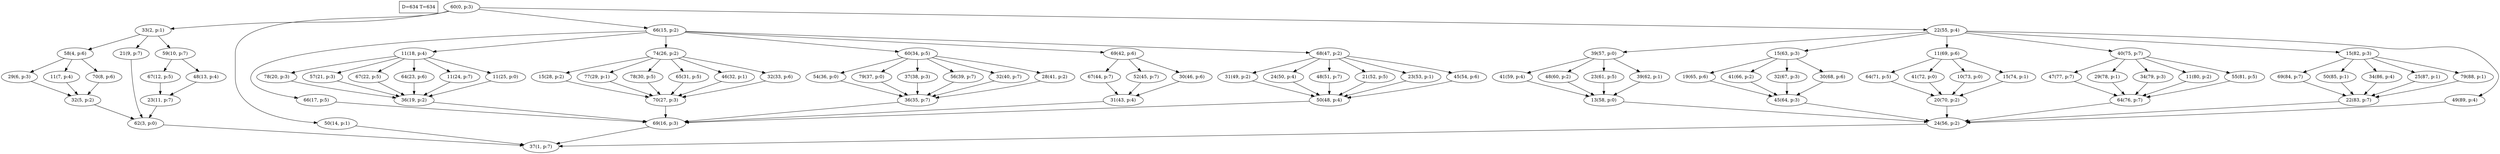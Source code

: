 digraph Task {
i [shape=box, label="D=634 T=634"]; 
0 [label="60(0, p:3)"];
1 [label="37(1, p:7)"];
2 [label="33(2, p:1)"];
3 [label="62(3, p:0)"];
4 [label="58(4, p:6)"];
5 [label="32(5, p:2)"];
6 [label="29(6, p:3)"];
7 [label="11(7, p:4)"];
8 [label="70(8, p:6)"];
9 [label="21(9, p:7)"];
10 [label="59(10, p:7)"];
11 [label="23(11, p:7)"];
12 [label="67(12, p:5)"];
13 [label="48(13, p:4)"];
14 [label="50(14, p:1)"];
15 [label="66(15, p:2)"];
16 [label="69(16, p:3)"];
17 [label="66(17, p:5)"];
18 [label="11(18, p:4)"];
19 [label="36(19, p:2)"];
20 [label="78(20, p:3)"];
21 [label="57(21, p:3)"];
22 [label="67(22, p:5)"];
23 [label="64(23, p:6)"];
24 [label="11(24, p:7)"];
25 [label="11(25, p:0)"];
26 [label="74(26, p:2)"];
27 [label="70(27, p:3)"];
28 [label="15(28, p:2)"];
29 [label="77(29, p:1)"];
30 [label="78(30, p:5)"];
31 [label="65(31, p:5)"];
32 [label="46(32, p:1)"];
33 [label="32(33, p:6)"];
34 [label="60(34, p:5)"];
35 [label="36(35, p:7)"];
36 [label="54(36, p:0)"];
37 [label="79(37, p:0)"];
38 [label="37(38, p:3)"];
39 [label="56(39, p:7)"];
40 [label="32(40, p:7)"];
41 [label="28(41, p:2)"];
42 [label="69(42, p:6)"];
43 [label="31(43, p:4)"];
44 [label="67(44, p:7)"];
45 [label="52(45, p:7)"];
46 [label="30(46, p:6)"];
47 [label="68(47, p:2)"];
48 [label="50(48, p:4)"];
49 [label="31(49, p:2)"];
50 [label="24(50, p:4)"];
51 [label="48(51, p:7)"];
52 [label="21(52, p:5)"];
53 [label="23(53, p:1)"];
54 [label="45(54, p:6)"];
55 [label="22(55, p:4)"];
56 [label="24(56, p:2)"];
57 [label="39(57, p:0)"];
58 [label="13(58, p:0)"];
59 [label="41(59, p:4)"];
60 [label="48(60, p:2)"];
61 [label="23(61, p:5)"];
62 [label="39(62, p:1)"];
63 [label="15(63, p:3)"];
64 [label="45(64, p:3)"];
65 [label="19(65, p:6)"];
66 [label="41(66, p:2)"];
67 [label="32(67, p:3)"];
68 [label="30(68, p:6)"];
69 [label="11(69, p:6)"];
70 [label="20(70, p:2)"];
71 [label="64(71, p:5)"];
72 [label="41(72, p:0)"];
73 [label="10(73, p:0)"];
74 [label="15(74, p:1)"];
75 [label="40(75, p:7)"];
76 [label="64(76, p:7)"];
77 [label="47(77, p:7)"];
78 [label="29(78, p:1)"];
79 [label="34(79, p:3)"];
80 [label="11(80, p:2)"];
81 [label="55(81, p:5)"];
82 [label="15(82, p:3)"];
83 [label="22(83, p:7)"];
84 [label="69(84, p:7)"];
85 [label="50(85, p:1)"];
86 [label="34(86, p:4)"];
87 [label="25(87, p:1)"];
88 [label="79(88, p:1)"];
89 [label="49(89, p:4)"];
0 -> 2;
0 -> 14;
0 -> 15;
0 -> 55;
2 -> 4;
2 -> 9;
2 -> 10;
3 -> 1;
4 -> 6;
4 -> 7;
4 -> 8;
5 -> 3;
6 -> 5;
7 -> 5;
8 -> 5;
9 -> 3;
10 -> 12;
10 -> 13;
11 -> 3;
12 -> 11;
13 -> 11;
14 -> 1;
15 -> 17;
15 -> 18;
15 -> 26;
15 -> 34;
15 -> 42;
15 -> 47;
16 -> 1;
17 -> 16;
18 -> 20;
18 -> 21;
18 -> 22;
18 -> 23;
18 -> 24;
18 -> 25;
19 -> 16;
20 -> 19;
21 -> 19;
22 -> 19;
23 -> 19;
24 -> 19;
25 -> 19;
26 -> 28;
26 -> 29;
26 -> 30;
26 -> 31;
26 -> 32;
26 -> 33;
27 -> 16;
28 -> 27;
29 -> 27;
30 -> 27;
31 -> 27;
32 -> 27;
33 -> 27;
34 -> 36;
34 -> 37;
34 -> 38;
34 -> 39;
34 -> 40;
34 -> 41;
35 -> 16;
36 -> 35;
37 -> 35;
38 -> 35;
39 -> 35;
40 -> 35;
41 -> 35;
42 -> 44;
42 -> 45;
42 -> 46;
43 -> 16;
44 -> 43;
45 -> 43;
46 -> 43;
47 -> 49;
47 -> 50;
47 -> 51;
47 -> 52;
47 -> 53;
47 -> 54;
48 -> 16;
49 -> 48;
50 -> 48;
51 -> 48;
52 -> 48;
53 -> 48;
54 -> 48;
55 -> 57;
55 -> 63;
55 -> 69;
55 -> 75;
55 -> 82;
55 -> 89;
56 -> 1;
57 -> 59;
57 -> 60;
57 -> 61;
57 -> 62;
58 -> 56;
59 -> 58;
60 -> 58;
61 -> 58;
62 -> 58;
63 -> 65;
63 -> 66;
63 -> 67;
63 -> 68;
64 -> 56;
65 -> 64;
66 -> 64;
67 -> 64;
68 -> 64;
69 -> 71;
69 -> 72;
69 -> 73;
69 -> 74;
70 -> 56;
71 -> 70;
72 -> 70;
73 -> 70;
74 -> 70;
75 -> 77;
75 -> 78;
75 -> 79;
75 -> 80;
75 -> 81;
76 -> 56;
77 -> 76;
78 -> 76;
79 -> 76;
80 -> 76;
81 -> 76;
82 -> 84;
82 -> 85;
82 -> 86;
82 -> 87;
82 -> 88;
83 -> 56;
84 -> 83;
85 -> 83;
86 -> 83;
87 -> 83;
88 -> 83;
89 -> 56;
}